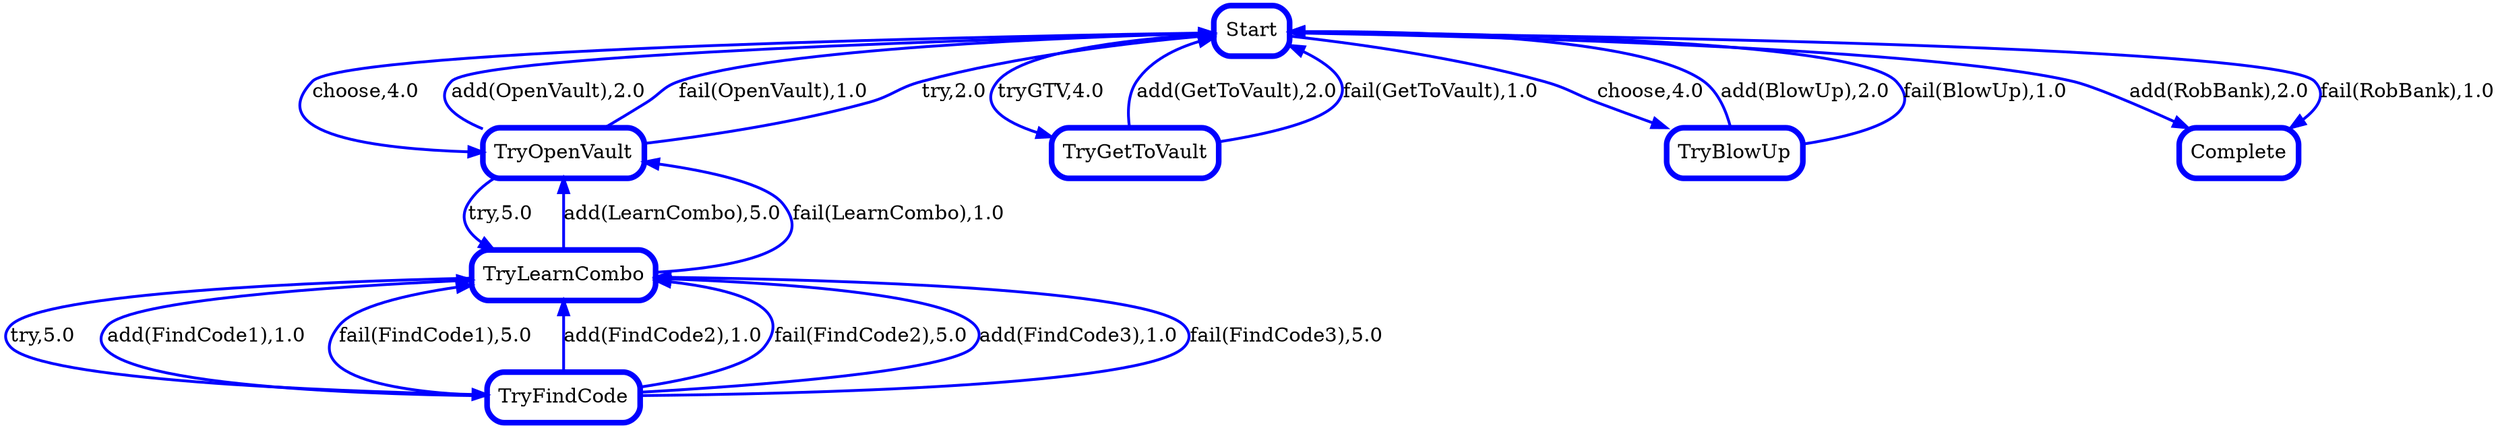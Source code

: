 /* Open in your favourite Graphviz viewer, e.g.
 * https://dreampuf.github.io/GraphvizOnline/
 * https://edotor.net/
 */
	digraph RobBank {
		subgraph Thief {
			//States
			node [shape=box style=rounded color=blue penwidth=4.0]
			Start
			TryOpenVault
			TryLearnCombo
			TryFindCode
			TryGetToVault
			TryBlowUp
			Complete
			//Transitions
			edge [color=blue penwidth=2.0]
			Start -> Complete [label="add(RobBank),2.0"]
			Start -> Complete [label="fail(RobBank),1.0"]
			Start -> TryGetToVault [label="tryGTV,4.0"]
			TryGetToVault -> Start [label="add(GetToVault),2.0"]
			TryGetToVault -> Start [label="fail(GetToVault),1.0"]
			Start -> TryOpenVault [label="choose,4.0"]
			TryOpenVault -> Start [label="add(OpenVault),2.0"]
			TryOpenVault -> Start [label="fail(OpenVault),1.0"]
			TryOpenVault -> Start [label="try,2.0"]
			TryOpenVault -> TryLearnCombo [label="try,5.0"]
			TryLearnCombo -> TryOpenVault [label="add(LearnCombo),5.0"]
			TryLearnCombo -> TryOpenVault [label="fail(LearnCombo),1.0"]
			TryLearnCombo -> TryFindCode [label="try,5.0"]
			TryFindCode -> TryLearnCombo [label="add(FindCode1),1.0"]
			TryFindCode -> TryLearnCombo [label="fail(FindCode1),5.0"]
			TryFindCode -> TryLearnCombo [label="add(FindCode2),1.0"]
			TryFindCode -> TryLearnCombo [label="fail(FindCode2),5.0"]
			TryFindCode -> TryLearnCombo [label="add(FindCode3),1.0"]
			TryFindCode -> TryLearnCombo [label="fail(FindCode3),5.0"]
			Start -> TryBlowUp [label="choose,4.0"]
			TryBlowUp -> Start [label="add(BlowUp),2.0"]
			TryBlowUp -> Start [label="fail(BlowUp),1.0"]
		}
	}
